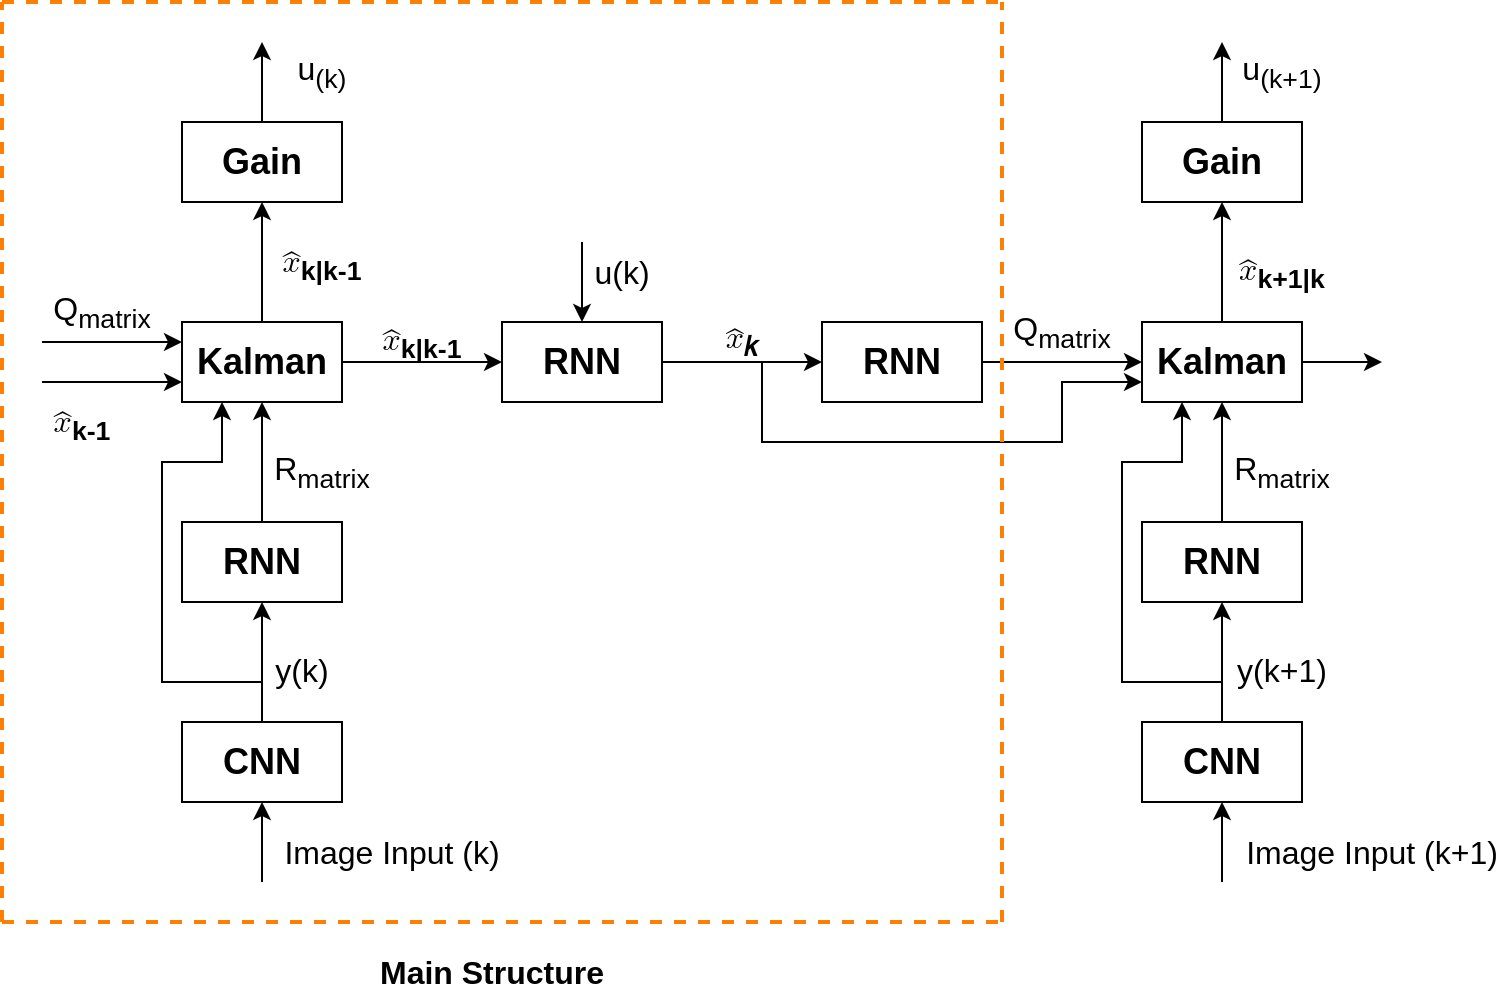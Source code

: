 <mxfile version="24.8.0">
  <diagram name="第 1 页" id="FqXfnVC3W_Bs0LnpprSV">
    <mxGraphModel dx="1562" dy="891" grid="1" gridSize="10" guides="1" tooltips="1" connect="1" arrows="1" fold="1" page="1" pageScale="1" pageWidth="1169" pageHeight="827" math="0" shadow="0">
      <root>
        <mxCell id="0" />
        <mxCell id="1" parent="0" />
        <mxCell id="YGUKI9yoPXGlncxe4voU-1" value="&lt;font style=&quot;font-size: 18px;&quot;&gt;&lt;b&gt;CNN&lt;/b&gt;&lt;/font&gt;" style="rounded=0;whiteSpace=wrap;html=1;" vertex="1" parent="1">
          <mxGeometry x="200" y="440" width="80" height="40" as="geometry" />
        </mxCell>
        <mxCell id="YGUKI9yoPXGlncxe4voU-2" value="&lt;font style=&quot;font-size: 18px;&quot;&gt;&lt;b&gt;RNN&lt;/b&gt;&lt;/font&gt;" style="rounded=0;whiteSpace=wrap;html=1;" vertex="1" parent="1">
          <mxGeometry x="200" y="340" width="80" height="40" as="geometry" />
        </mxCell>
        <mxCell id="YGUKI9yoPXGlncxe4voU-3" value="&lt;font style=&quot;font-size: 18px;&quot;&gt;&lt;b&gt;Kalman&lt;/b&gt;&lt;/font&gt;" style="rounded=0;whiteSpace=wrap;html=1;" vertex="1" parent="1">
          <mxGeometry x="200" y="240" width="80" height="40" as="geometry" />
        </mxCell>
        <mxCell id="YGUKI9yoPXGlncxe4voU-4" value="&lt;font style=&quot;font-size: 18px;&quot;&gt;&lt;b&gt;Gain&lt;/b&gt;&lt;/font&gt;" style="rounded=0;whiteSpace=wrap;html=1;" vertex="1" parent="1">
          <mxGeometry x="200" y="140" width="80" height="40" as="geometry" />
        </mxCell>
        <mxCell id="YGUKI9yoPXGlncxe4voU-5" value="&lt;font style=&quot;font-size: 18px;&quot;&gt;&lt;b&gt;RNN&lt;/b&gt;&lt;/font&gt;" style="rounded=0;whiteSpace=wrap;html=1;" vertex="1" parent="1">
          <mxGeometry x="360" y="240" width="80" height="40" as="geometry" />
        </mxCell>
        <mxCell id="YGUKI9yoPXGlncxe4voU-6" value="&lt;font style=&quot;font-size: 18px;&quot;&gt;&lt;b&gt;RNN&lt;/b&gt;&lt;/font&gt;" style="rounded=0;whiteSpace=wrap;html=1;" vertex="1" parent="1">
          <mxGeometry x="520" y="240" width="80" height="40" as="geometry" />
        </mxCell>
        <mxCell id="YGUKI9yoPXGlncxe4voU-7" value="&lt;font style=&quot;font-size: 18px;&quot;&gt;&lt;b&gt;Gain&lt;/b&gt;&lt;/font&gt;" style="rounded=0;whiteSpace=wrap;html=1;" vertex="1" parent="1">
          <mxGeometry x="680" y="140" width="80" height="40" as="geometry" />
        </mxCell>
        <mxCell id="YGUKI9yoPXGlncxe4voU-8" value="&lt;font style=&quot;font-size: 18px;&quot;&gt;&lt;b&gt;Kalman&lt;/b&gt;&lt;/font&gt;" style="rounded=0;whiteSpace=wrap;html=1;" vertex="1" parent="1">
          <mxGeometry x="680" y="240" width="80" height="40" as="geometry" />
        </mxCell>
        <mxCell id="YGUKI9yoPXGlncxe4voU-9" value="&lt;font style=&quot;font-size: 18px;&quot;&gt;&lt;b&gt;RNN&lt;/b&gt;&lt;/font&gt;" style="rounded=0;whiteSpace=wrap;html=1;" vertex="1" parent="1">
          <mxGeometry x="680" y="340" width="80" height="40" as="geometry" />
        </mxCell>
        <mxCell id="YGUKI9yoPXGlncxe4voU-10" value="&lt;font style=&quot;font-size: 18px;&quot;&gt;&lt;b&gt;CNN&lt;/b&gt;&lt;/font&gt;" style="rounded=0;whiteSpace=wrap;html=1;" vertex="1" parent="1">
          <mxGeometry x="680" y="440" width="80" height="40" as="geometry" />
        </mxCell>
        <mxCell id="YGUKI9yoPXGlncxe4voU-11" value="" style="endArrow=classic;html=1;rounded=0;entryX=0;entryY=0.25;entryDx=0;entryDy=0;" edge="1" parent="1" target="YGUKI9yoPXGlncxe4voU-3">
          <mxGeometry width="50" height="50" relative="1" as="geometry">
            <mxPoint x="130" y="250" as="sourcePoint" />
            <mxPoint x="180" y="200" as="targetPoint" />
          </mxGeometry>
        </mxCell>
        <mxCell id="YGUKI9yoPXGlncxe4voU-12" value="" style="endArrow=classic;html=1;rounded=0;entryX=0;entryY=0.25;entryDx=0;entryDy=0;" edge="1" parent="1">
          <mxGeometry width="50" height="50" relative="1" as="geometry">
            <mxPoint x="130" y="270" as="sourcePoint" />
            <mxPoint x="200" y="270" as="targetPoint" />
          </mxGeometry>
        </mxCell>
        <mxCell id="YGUKI9yoPXGlncxe4voU-13" value="" style="endArrow=classic;html=1;rounded=0;entryX=0;entryY=0.5;entryDx=0;entryDy=0;" edge="1" parent="1" target="YGUKI9yoPXGlncxe4voU-5">
          <mxGeometry width="50" height="50" relative="1" as="geometry">
            <mxPoint x="280" y="260" as="sourcePoint" />
            <mxPoint x="330" y="210" as="targetPoint" />
          </mxGeometry>
        </mxCell>
        <mxCell id="YGUKI9yoPXGlncxe4voU-14" value="" style="endArrow=classic;html=1;rounded=0;" edge="1" parent="1">
          <mxGeometry width="50" height="50" relative="1" as="geometry">
            <mxPoint x="240" y="240" as="sourcePoint" />
            <mxPoint x="240" y="180" as="targetPoint" />
          </mxGeometry>
        </mxCell>
        <mxCell id="YGUKI9yoPXGlncxe4voU-15" value="" style="endArrow=classic;html=1;rounded=0;entryX=0.5;entryY=1;entryDx=0;entryDy=0;" edge="1" parent="1" target="YGUKI9yoPXGlncxe4voU-3">
          <mxGeometry width="50" height="50" relative="1" as="geometry">
            <mxPoint x="240" y="340" as="sourcePoint" />
            <mxPoint x="290" y="310" as="targetPoint" />
          </mxGeometry>
        </mxCell>
        <mxCell id="YGUKI9yoPXGlncxe4voU-16" value="" style="endArrow=classic;html=1;rounded=0;entryX=0.5;entryY=1;entryDx=0;entryDy=0;" edge="1" parent="1" target="YGUKI9yoPXGlncxe4voU-2">
          <mxGeometry width="50" height="50" relative="1" as="geometry">
            <mxPoint x="240" y="440" as="sourcePoint" />
            <mxPoint x="290" y="430" as="targetPoint" />
          </mxGeometry>
        </mxCell>
        <mxCell id="YGUKI9yoPXGlncxe4voU-18" value="" style="endArrow=classic;html=1;rounded=0;entryX=0;entryY=0.5;entryDx=0;entryDy=0;" edge="1" parent="1" target="YGUKI9yoPXGlncxe4voU-6">
          <mxGeometry width="50" height="50" relative="1" as="geometry">
            <mxPoint x="440" y="260" as="sourcePoint" />
            <mxPoint x="490" y="210" as="targetPoint" />
          </mxGeometry>
        </mxCell>
        <mxCell id="YGUKI9yoPXGlncxe4voU-19" value="" style="endArrow=classic;html=1;rounded=0;" edge="1" parent="1">
          <mxGeometry width="50" height="50" relative="1" as="geometry">
            <mxPoint x="240" y="140" as="sourcePoint" />
            <mxPoint x="240" y="100" as="targetPoint" />
          </mxGeometry>
        </mxCell>
        <mxCell id="YGUKI9yoPXGlncxe4voU-20" value="" style="endArrow=classic;html=1;rounded=0;entryX=0.5;entryY=0;entryDx=0;entryDy=0;" edge="1" parent="1" target="YGUKI9yoPXGlncxe4voU-5">
          <mxGeometry width="50" height="50" relative="1" as="geometry">
            <mxPoint x="400" y="200" as="sourcePoint" />
            <mxPoint x="450" y="150" as="targetPoint" />
          </mxGeometry>
        </mxCell>
        <mxCell id="YGUKI9yoPXGlncxe4voU-21" value="" style="endArrow=classic;html=1;rounded=0;entryX=0.5;entryY=1;entryDx=0;entryDy=0;" edge="1" parent="1" target="YGUKI9yoPXGlncxe4voU-1">
          <mxGeometry width="50" height="50" relative="1" as="geometry">
            <mxPoint x="240" y="520" as="sourcePoint" />
            <mxPoint x="290" y="470" as="targetPoint" />
          </mxGeometry>
        </mxCell>
        <mxCell id="YGUKI9yoPXGlncxe4voU-22" value="" style="endArrow=classic;html=1;rounded=0;entryX=0.25;entryY=1;entryDx=0;entryDy=0;" edge="1" parent="1" target="YGUKI9yoPXGlncxe4voU-3">
          <mxGeometry width="50" height="50" relative="1" as="geometry">
            <mxPoint x="240" y="420" as="sourcePoint" />
            <mxPoint x="190" y="300" as="targetPoint" />
            <Array as="points">
              <mxPoint x="190" y="420" />
              <mxPoint x="190" y="310" />
              <mxPoint x="220" y="310" />
            </Array>
          </mxGeometry>
        </mxCell>
        <mxCell id="YGUKI9yoPXGlncxe4voU-23" value="" style="endArrow=classic;html=1;rounded=0;entryX=0;entryY=0.5;entryDx=0;entryDy=0;" edge="1" parent="1" target="YGUKI9yoPXGlncxe4voU-8">
          <mxGeometry width="50" height="50" relative="1" as="geometry">
            <mxPoint x="600" y="260" as="sourcePoint" />
            <mxPoint x="650" y="210" as="targetPoint" />
          </mxGeometry>
        </mxCell>
        <mxCell id="YGUKI9yoPXGlncxe4voU-24" value="" style="endArrow=classic;html=1;rounded=0;entryX=0;entryY=0.75;entryDx=0;entryDy=0;" edge="1" parent="1" target="YGUKI9yoPXGlncxe4voU-8">
          <mxGeometry width="50" height="50" relative="1" as="geometry">
            <mxPoint x="490" y="260" as="sourcePoint" />
            <mxPoint x="560" y="310" as="targetPoint" />
            <Array as="points">
              <mxPoint x="490" y="300" />
              <mxPoint x="640" y="300" />
              <mxPoint x="640" y="270" />
            </Array>
          </mxGeometry>
        </mxCell>
        <mxCell id="YGUKI9yoPXGlncxe4voU-25" value="" style="endArrow=classic;html=1;rounded=0;entryX=0.25;entryY=1;entryDx=0;entryDy=0;" edge="1" parent="1">
          <mxGeometry width="50" height="50" relative="1" as="geometry">
            <mxPoint x="720" y="420" as="sourcePoint" />
            <mxPoint x="700" y="280" as="targetPoint" />
            <Array as="points">
              <mxPoint x="670" y="420" />
              <mxPoint x="670" y="310" />
              <mxPoint x="700" y="310" />
            </Array>
          </mxGeometry>
        </mxCell>
        <mxCell id="YGUKI9yoPXGlncxe4voU-26" value="" style="endArrow=classic;html=1;rounded=0;entryX=0.5;entryY=1;entryDx=0;entryDy=0;" edge="1" parent="1" target="YGUKI9yoPXGlncxe4voU-10">
          <mxGeometry width="50" height="50" relative="1" as="geometry">
            <mxPoint x="720" y="520" as="sourcePoint" />
            <mxPoint x="770" y="470" as="targetPoint" />
          </mxGeometry>
        </mxCell>
        <mxCell id="YGUKI9yoPXGlncxe4voU-27" value="" style="endArrow=classic;html=1;rounded=0;exitX=0.5;exitY=0;exitDx=0;exitDy=0;entryX=0.5;entryY=1;entryDx=0;entryDy=0;" edge="1" parent="1" source="YGUKI9yoPXGlncxe4voU-10" target="YGUKI9yoPXGlncxe4voU-9">
          <mxGeometry width="50" height="50" relative="1" as="geometry">
            <mxPoint x="790" y="420" as="sourcePoint" />
            <mxPoint x="840" y="370" as="targetPoint" />
          </mxGeometry>
        </mxCell>
        <mxCell id="YGUKI9yoPXGlncxe4voU-28" value="" style="endArrow=classic;html=1;rounded=0;entryX=0.5;entryY=1;entryDx=0;entryDy=0;" edge="1" parent="1" target="YGUKI9yoPXGlncxe4voU-8">
          <mxGeometry width="50" height="50" relative="1" as="geometry">
            <mxPoint x="720" y="340" as="sourcePoint" />
            <mxPoint x="770" y="290" as="targetPoint" />
          </mxGeometry>
        </mxCell>
        <mxCell id="YGUKI9yoPXGlncxe4voU-29" value="" style="endArrow=classic;html=1;rounded=0;entryX=0.5;entryY=1;entryDx=0;entryDy=0;" edge="1" parent="1" target="YGUKI9yoPXGlncxe4voU-7">
          <mxGeometry width="50" height="50" relative="1" as="geometry">
            <mxPoint x="720" y="240" as="sourcePoint" />
            <mxPoint x="770" y="190" as="targetPoint" />
          </mxGeometry>
        </mxCell>
        <mxCell id="YGUKI9yoPXGlncxe4voU-30" value="" style="endArrow=classic;html=1;rounded=0;" edge="1" parent="1">
          <mxGeometry width="50" height="50" relative="1" as="geometry">
            <mxPoint x="720" y="140" as="sourcePoint" />
            <mxPoint x="720" y="100" as="targetPoint" />
          </mxGeometry>
        </mxCell>
        <mxCell id="YGUKI9yoPXGlncxe4voU-31" value="&lt;font face=&quot;Helvetica&quot; style=&quot;font-size: 16px;&quot;&gt;u&lt;sub style=&quot;&quot;&gt;(k)&lt;/sub&gt;&lt;/font&gt;" style="text;html=1;align=center;verticalAlign=middle;whiteSpace=wrap;rounded=0;" vertex="1" parent="1">
          <mxGeometry x="240" y="100" width="60" height="30" as="geometry" />
        </mxCell>
        <mxCell id="YGUKI9yoPXGlncxe4voU-32" value="&lt;font face=&quot;Helvetica&quot; style=&quot;font-size: 16px;&quot;&gt;u(k)&lt;/font&gt;" style="text;html=1;align=center;verticalAlign=middle;whiteSpace=wrap;rounded=0;" vertex="1" parent="1">
          <mxGeometry x="390" y="200" width="60" height="30" as="geometry" />
        </mxCell>
        <mxCell id="YGUKI9yoPXGlncxe4voU-33" value="&lt;font style=&quot;font-size: 16px;&quot;&gt;Q&lt;sub style=&quot;&quot;&gt;matrix&lt;/sub&gt;&lt;/font&gt;" style="text;html=1;align=center;verticalAlign=middle;whiteSpace=wrap;rounded=0;" vertex="1" parent="1">
          <mxGeometry x="130" y="220" width="60" height="30" as="geometry" />
        </mxCell>
        <mxCell id="YGUKI9yoPXGlncxe4voU-34" value="&lt;font style=&quot;font-size: 16px;&quot;&gt;Q&lt;sub style=&quot;&quot;&gt;matrix&lt;/sub&gt;&lt;/font&gt;" style="text;html=1;align=center;verticalAlign=middle;whiteSpace=wrap;rounded=0;" vertex="1" parent="1">
          <mxGeometry x="610" y="230" width="60" height="30" as="geometry" />
        </mxCell>
        <mxCell id="YGUKI9yoPXGlncxe4voU-35" value="&lt;span class=&quot;katex-mathml&quot;&gt;&lt;math xmlns=&quot;http://www.w3.org/1998/Math/MathML&quot;&gt;&lt;mrow&gt;&lt;msub&gt;&lt;mover accent=&quot;true&quot;&gt;&lt;mi&gt;&lt;font style=&quot;&quot;&gt;&lt;strong style=&quot;&quot;&gt;&lt;span style=&quot;&quot; class=&quot;katex&quot;&gt;&lt;span style=&quot;&quot; class=&quot;katex-mathml&quot;&gt;&lt;math xmlns=&quot;http://www.w3.org/1998/Math/MathML&quot;&gt;&lt;mrow&gt;&lt;mover accent=&quot;true&quot;&gt;&lt;mi&gt;&lt;font style=&quot;font-size: 18px;&quot; face=&quot;Helvetica&quot;&gt;&lt;strong style=&quot;font-size: 16px;&quot;&gt;&lt;span style=&quot;&quot; class=&quot;katex&quot;&gt;&lt;span style=&quot;&quot; class=&quot;katex-mathml&quot;&gt;&lt;math xmlns=&quot;http://www.w3.org/1998/Math/MathML&quot;&gt;&lt;mrow&gt;&lt;mover accent=&quot;true&quot;&gt;&lt;mi&gt;x&lt;/mi&gt;&lt;mo&gt;^&lt;/mo&gt;&lt;/mover&gt;&lt;/mrow&gt;\hat{x}&lt;/math&gt;&lt;/span&gt;&lt;sub style=&quot;&quot;&gt;k|k-1&lt;/sub&gt;&lt;/span&gt;&lt;/strong&gt;&lt;/font&gt;&lt;/mi&gt;&lt;/mover&gt;&lt;/mrow&gt;&lt;/math&gt;&lt;/span&gt;&lt;/span&gt;&lt;/strong&gt;&lt;/font&gt;&lt;/mi&gt;&lt;/mover&gt;&lt;/msub&gt;&lt;/mrow&gt;\hat{x}_{k|k-1}&lt;/math&gt;&lt;/span&gt;" style="text;html=1;align=center;verticalAlign=middle;whiteSpace=wrap;rounded=0;" vertex="1" parent="1">
          <mxGeometry x="240" y="190" width="60" height="40" as="geometry" />
        </mxCell>
        <mxCell id="YGUKI9yoPXGlncxe4voU-37" value="&lt;span class=&quot;katex-mathml&quot;&gt;&lt;math xmlns=&quot;http://www.w3.org/1998/Math/MathML&quot;&gt;&lt;mrow&gt;&lt;msub&gt;&lt;mover accent=&quot;true&quot;&gt;&lt;mi&gt;&lt;font style=&quot;&quot;&gt;&lt;strong style=&quot;&quot;&gt;&lt;span style=&quot;&quot; class=&quot;katex&quot;&gt;&lt;span style=&quot;&quot; class=&quot;katex-mathml&quot;&gt;&lt;math xmlns=&quot;http://www.w3.org/1998/Math/MathML&quot;&gt;&lt;mrow&gt;&lt;mover accent=&quot;true&quot;&gt;&lt;mi&gt;&lt;font style=&quot;font-size: 14px;&quot; face=&quot;Helvetica&quot;&gt;&lt;strong style=&quot;font-size: 16px;&quot;&gt;&lt;span style=&quot;&quot; class=&quot;katex&quot;&gt;&lt;span style=&quot;&quot; class=&quot;katex-mathml&quot;&gt;&lt;math xmlns=&quot;http://www.w3.org/1998/Math/MathML&quot;&gt;&lt;mrow&gt;&lt;mover accent=&quot;true&quot;&gt;&lt;mi&gt;x&lt;/mi&gt;&lt;mo&gt;^&lt;/mo&gt;&lt;/mover&gt;&lt;/mrow&gt;\hat{x}&lt;/math&gt;&lt;/span&gt;&lt;sub style=&quot;&quot;&gt;k|k-1&lt;/sub&gt;&lt;/span&gt;&lt;/strong&gt;&lt;/font&gt;&lt;/mi&gt;&lt;/mover&gt;&lt;/mrow&gt;&lt;/math&gt;&lt;/span&gt;&lt;/span&gt;&lt;/strong&gt;&lt;/font&gt;&lt;/mi&gt;&lt;/mover&gt;&lt;/msub&gt;&lt;/mrow&gt;\hat{x}_{k|k-1}&lt;/math&gt;&lt;/span&gt;" style="text;html=1;align=center;verticalAlign=middle;whiteSpace=wrap;rounded=0;" vertex="1" parent="1">
          <mxGeometry x="290" y="230" width="60" height="40" as="geometry" />
        </mxCell>
        <mxCell id="YGUKI9yoPXGlncxe4voU-38" value="&lt;span class=&quot;katex-mathml&quot;&gt;&lt;math xmlns=&quot;http://www.w3.org/1998/Math/MathML&quot;&gt;&lt;mrow&gt;&lt;msub&gt;&lt;mover accent=&quot;true&quot;&gt;&lt;mi&gt;&lt;font style=&quot;&quot;&gt;&lt;strong style=&quot;&quot;&gt;&lt;span style=&quot;&quot; class=&quot;katex&quot;&gt;&lt;span style=&quot;&quot; class=&quot;katex-mathml&quot;&gt;&lt;math xmlns=&quot;http://www.w3.org/1998/Math/MathML&quot;&gt;&lt;mrow&gt;&lt;mover accent=&quot;true&quot;&gt;&lt;mi&gt;&lt;font style=&quot;font-size: 14px;&quot; face=&quot;Helvetica&quot;&gt;&lt;strong style=&quot;font-size: 16px;&quot;&gt;&lt;span style=&quot;&quot; class=&quot;katex&quot;&gt;&lt;span style=&quot;&quot; class=&quot;katex-mathml&quot;&gt;&lt;math xmlns=&quot;http://www.w3.org/1998/Math/MathML&quot;&gt;&lt;mrow&gt;&lt;mover accent=&quot;true&quot;&gt;&lt;mi&gt;x&lt;/mi&gt;&lt;mo&gt;^&lt;/mo&gt;&lt;/mover&gt;&lt;/mrow&gt;\hat{x}&lt;/math&gt;&lt;/span&gt;&lt;sub style=&quot;&quot;&gt;k&lt;/sub&gt;&lt;/span&gt;&lt;/strong&gt;&lt;/font&gt;&lt;/mi&gt;&lt;/mover&gt;&lt;/mrow&gt;&lt;/math&gt;&lt;/span&gt;&lt;/span&gt;&lt;/strong&gt;&lt;/font&gt;&lt;/mi&gt;&lt;/mover&gt;&lt;/msub&gt;&lt;/mrow&gt;\hat{x}_{k|k-1}&lt;/math&gt;&lt;/span&gt;" style="text;html=1;align=center;verticalAlign=middle;whiteSpace=wrap;rounded=0;" vertex="1" parent="1">
          <mxGeometry x="450" y="230" width="60" height="40" as="geometry" />
        </mxCell>
        <mxCell id="YGUKI9yoPXGlncxe4voU-39" value="&lt;span class=&quot;katex-mathml&quot;&gt;&lt;math xmlns=&quot;http://www.w3.org/1998/Math/MathML&quot;&gt;&lt;mrow&gt;&lt;msub&gt;&lt;mover accent=&quot;true&quot;&gt;&lt;mi&gt;&lt;font style=&quot;&quot;&gt;&lt;strong style=&quot;&quot;&gt;&lt;span style=&quot;&quot; class=&quot;katex&quot;&gt;&lt;span style=&quot;&quot; class=&quot;katex-mathml&quot;&gt;&lt;math xmlns=&quot;http://www.w3.org/1998/Math/MathML&quot;&gt;&lt;mrow&gt;&lt;mover accent=&quot;true&quot;&gt;&lt;mi&gt;&lt;font style=&quot;font-size: 14px;&quot; face=&quot;Helvetica&quot;&gt;&lt;strong style=&quot;font-size: 16px;&quot;&gt;&lt;span style=&quot;&quot; class=&quot;katex&quot;&gt;&lt;span style=&quot;&quot; class=&quot;katex-mathml&quot;&gt;&lt;math xmlns=&quot;http://www.w3.org/1998/Math/MathML&quot;&gt;&lt;mrow&gt;&lt;mover accent=&quot;true&quot;&gt;&lt;mi&gt;x&lt;/mi&gt;&lt;mo&gt;^&lt;/mo&gt;&lt;/mover&gt;&lt;/mrow&gt;\hat{x}&lt;/math&gt;&lt;/span&gt;&lt;sub style=&quot;&quot;&gt;k+1|k&lt;/sub&gt;&lt;/span&gt;&lt;/strong&gt;&lt;/font&gt;&lt;/mi&gt;&lt;/mover&gt;&lt;/mrow&gt;&lt;/math&gt;&lt;/span&gt;&lt;/span&gt;&lt;/strong&gt;&lt;/font&gt;&lt;/mi&gt;&lt;/mover&gt;&lt;/msub&gt;&lt;/mrow&gt;\hat{x}_{k|k-1}&lt;/math&gt;&lt;/span&gt;" style="text;html=1;align=center;verticalAlign=middle;whiteSpace=wrap;rounded=0;" vertex="1" parent="1">
          <mxGeometry x="720" y="195" width="60" height="40" as="geometry" />
        </mxCell>
        <mxCell id="YGUKI9yoPXGlncxe4voU-40" value="&lt;font style=&quot;font-size: 16px;&quot;&gt;y(k)&lt;/font&gt;" style="text;html=1;align=center;verticalAlign=middle;whiteSpace=wrap;rounded=0;" vertex="1" parent="1">
          <mxGeometry x="230" y="399" width="60" height="30" as="geometry" />
        </mxCell>
        <mxCell id="YGUKI9yoPXGlncxe4voU-41" value="&lt;font style=&quot;&quot;&gt;&lt;sub style=&quot;font-size: 16px;&quot;&gt;&lt;span style=&quot;&quot;&gt;R&lt;sub&gt;matrix&lt;/sub&gt;&lt;/span&gt;&lt;/sub&gt;&lt;/font&gt;" style="text;html=1;align=center;verticalAlign=middle;whiteSpace=wrap;rounded=0;" vertex="1" parent="1">
          <mxGeometry x="240" y="300" width="60" height="30" as="geometry" />
        </mxCell>
        <mxCell id="YGUKI9yoPXGlncxe4voU-42" value="&lt;span class=&quot;katex-mathml&quot;&gt;&lt;math xmlns=&quot;http://www.w3.org/1998/Math/MathML&quot;&gt;&lt;mrow&gt;&lt;msub&gt;&lt;mover accent=&quot;true&quot;&gt;&lt;mi&gt;&lt;font style=&quot;&quot;&gt;&lt;strong style=&quot;&quot;&gt;&lt;span style=&quot;&quot; class=&quot;katex&quot;&gt;&lt;span style=&quot;&quot; class=&quot;katex-mathml&quot;&gt;&lt;math xmlns=&quot;http://www.w3.org/1998/Math/MathML&quot;&gt;&lt;mrow&gt;&lt;mover accent=&quot;true&quot;&gt;&lt;mi&gt;&lt;font style=&quot;font-size: 18px;&quot; face=&quot;Helvetica&quot;&gt;&lt;strong style=&quot;font-size: 16px;&quot;&gt;&lt;span style=&quot;&quot; class=&quot;katex&quot;&gt;&lt;span style=&quot;&quot; class=&quot;katex-mathml&quot;&gt;&lt;math xmlns=&quot;http://www.w3.org/1998/Math/MathML&quot;&gt;&lt;mrow&gt;&lt;mover accent=&quot;true&quot;&gt;&lt;mi&gt;x&lt;/mi&gt;&lt;mo&gt;^&lt;/mo&gt;&lt;/mover&gt;&lt;/mrow&gt;\hat{x}&lt;/math&gt;&lt;/span&gt;&lt;sub style=&quot;&quot;&gt;k-1&lt;/sub&gt;&lt;/span&gt;&lt;/strong&gt;&lt;/font&gt;&lt;/mi&gt;&lt;/mover&gt;&lt;/mrow&gt;&lt;/math&gt;&lt;/span&gt;&lt;/span&gt;&lt;/strong&gt;&lt;/font&gt;&lt;/mi&gt;&lt;/mover&gt;&lt;/msub&gt;&lt;/mrow&gt;\hat{x}_{k|k-1}&lt;/math&gt;&lt;/span&gt;" style="text;html=1;align=center;verticalAlign=middle;whiteSpace=wrap;rounded=0;" vertex="1" parent="1">
          <mxGeometry x="120" y="270" width="60" height="40" as="geometry" />
        </mxCell>
        <mxCell id="YGUKI9yoPXGlncxe4voU-43" value="" style="endArrow=classic;html=1;rounded=0;" edge="1" parent="1">
          <mxGeometry width="50" height="50" relative="1" as="geometry">
            <mxPoint x="760" y="260" as="sourcePoint" />
            <mxPoint x="800" y="260" as="targetPoint" />
          </mxGeometry>
        </mxCell>
        <mxCell id="YGUKI9yoPXGlncxe4voU-45" value="&lt;font style=&quot;font-size: 16px;&quot;&gt;y(k+1)&lt;/font&gt;" style="text;html=1;align=center;verticalAlign=middle;whiteSpace=wrap;rounded=0;" vertex="1" parent="1">
          <mxGeometry x="720" y="399" width="60" height="30" as="geometry" />
        </mxCell>
        <mxCell id="YGUKI9yoPXGlncxe4voU-46" value="&lt;font face=&quot;Helvetica&quot; style=&quot;font-size: 16px;&quot;&gt;u&lt;sub style=&quot;&quot;&gt;(k+1)&lt;/sub&gt;&lt;/font&gt;" style="text;html=1;align=center;verticalAlign=middle;whiteSpace=wrap;rounded=0;" vertex="1" parent="1">
          <mxGeometry x="720" y="100" width="60" height="30" as="geometry" />
        </mxCell>
        <mxCell id="YGUKI9yoPXGlncxe4voU-47" value="&lt;font style=&quot;&quot;&gt;&lt;sub style=&quot;font-size: 16px;&quot;&gt;&lt;span style=&quot;&quot;&gt;R&lt;sub&gt;matrix&lt;/sub&gt;&lt;/span&gt;&lt;/sub&gt;&lt;/font&gt;" style="text;html=1;align=center;verticalAlign=middle;whiteSpace=wrap;rounded=0;" vertex="1" parent="1">
          <mxGeometry x="720" y="300" width="60" height="30" as="geometry" />
        </mxCell>
        <mxCell id="YGUKI9yoPXGlncxe4voU-49" value="&lt;font style=&quot;font-size: 16px;&quot;&gt;Image Input (k)&lt;/font&gt;" style="text;html=1;align=center;verticalAlign=middle;whiteSpace=wrap;rounded=0;" vertex="1" parent="1">
          <mxGeometry x="240" y="490" width="130" height="30" as="geometry" />
        </mxCell>
        <mxCell id="YGUKI9yoPXGlncxe4voU-50" value="&lt;font style=&quot;font-size: 16px;&quot;&gt;Image Input (k+1)&lt;/font&gt;" style="text;html=1;align=center;verticalAlign=middle;whiteSpace=wrap;rounded=0;" vertex="1" parent="1">
          <mxGeometry x="730" y="490" width="130" height="30" as="geometry" />
        </mxCell>
        <mxCell id="YGUKI9yoPXGlncxe4voU-51" value="" style="endArrow=none;dashed=1;html=1;rounded=0;strokeColor=#FF8000;strokeWidth=2;" edge="1" parent="1">
          <mxGeometry width="50" height="50" relative="1" as="geometry">
            <mxPoint x="110" y="540" as="sourcePoint" />
            <mxPoint x="110" y="80" as="targetPoint" />
          </mxGeometry>
        </mxCell>
        <mxCell id="YGUKI9yoPXGlncxe4voU-52" value="" style="endArrow=none;dashed=1;html=1;rounded=0;fillColor=#ffe6cc;strokeColor=#FF8000;strokeWidth=2;" edge="1" parent="1">
          <mxGeometry width="50" height="50" relative="1" as="geometry">
            <mxPoint x="110" y="80" as="sourcePoint" />
            <mxPoint x="610" y="80" as="targetPoint" />
          </mxGeometry>
        </mxCell>
        <mxCell id="YGUKI9yoPXGlncxe4voU-53" value="" style="endArrow=none;dashed=1;html=1;rounded=0;fillColor=#f8cecc;strokeColor=#FF8000;strokeWidth=2;" edge="1" parent="1">
          <mxGeometry width="50" height="50" relative="1" as="geometry">
            <mxPoint x="610" y="540" as="sourcePoint" />
            <mxPoint x="610" y="80" as="targetPoint" />
          </mxGeometry>
        </mxCell>
        <mxCell id="YGUKI9yoPXGlncxe4voU-54" value="" style="endArrow=none;dashed=1;html=1;rounded=0;fillColor=#f8cecc;strokeColor=#FF8000;strokeWidth=2;" edge="1" parent="1">
          <mxGeometry width="50" height="50" relative="1" as="geometry">
            <mxPoint x="110" y="540" as="sourcePoint" />
            <mxPoint x="610" y="540" as="targetPoint" />
          </mxGeometry>
        </mxCell>
        <mxCell id="YGUKI9yoPXGlncxe4voU-55" value="&lt;b&gt;&lt;font style=&quot;font-size: 16px;&quot;&gt;Main Structure&lt;/font&gt;&lt;/b&gt;" style="text;html=1;align=center;verticalAlign=middle;whiteSpace=wrap;rounded=0;" vertex="1" parent="1">
          <mxGeometry x="260" y="550" width="190" height="30" as="geometry" />
        </mxCell>
      </root>
    </mxGraphModel>
  </diagram>
</mxfile>
